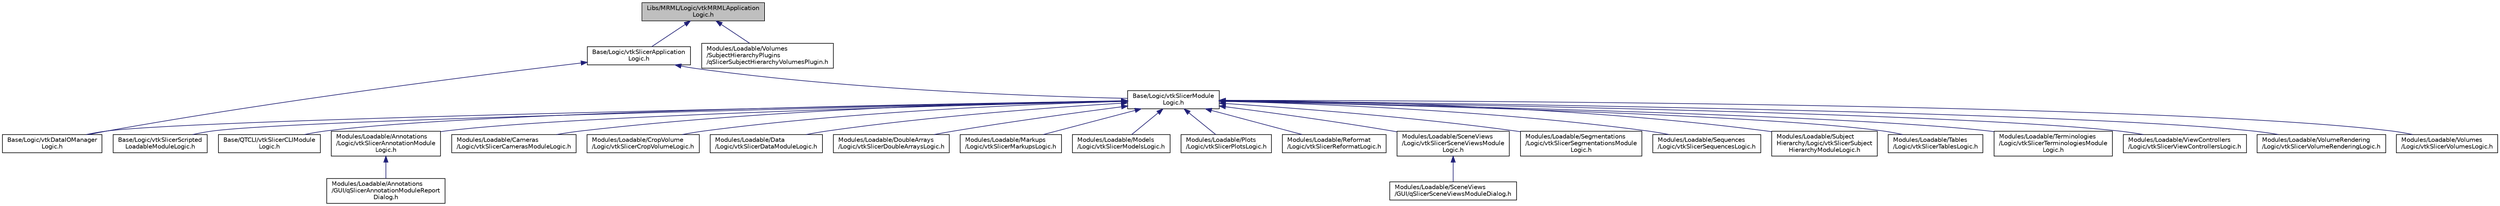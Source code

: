 digraph "Libs/MRML/Logic/vtkMRMLApplicationLogic.h"
{
  bgcolor="transparent";
  edge [fontname="Helvetica",fontsize="10",labelfontname="Helvetica",labelfontsize="10"];
  node [fontname="Helvetica",fontsize="10",shape=record];
  Node10 [label="Libs/MRML/Logic/vtkMRMLApplication\lLogic.h",height=0.2,width=0.4,color="black", fillcolor="grey75", style="filled", fontcolor="black"];
  Node10 -> Node11 [dir="back",color="midnightblue",fontsize="10",style="solid",fontname="Helvetica"];
  Node11 [label="Base/Logic/vtkSlicerApplication\lLogic.h",height=0.2,width=0.4,color="black",URL="$vtkSlicerApplicationLogic_8h.html"];
  Node11 -> Node12 [dir="back",color="midnightblue",fontsize="10",style="solid",fontname="Helvetica"];
  Node12 [label="Base/Logic/vtkSlicerModule\lLogic.h",height=0.2,width=0.4,color="black",URL="$vtkSlicerModuleLogic_8h.html"];
  Node12 -> Node13 [dir="back",color="midnightblue",fontsize="10",style="solid",fontname="Helvetica"];
  Node13 [label="Base/Logic/vtkDataIOManager\lLogic.h",height=0.2,width=0.4,color="black",URL="$vtkDataIOManagerLogic_8h.html"];
  Node12 -> Node14 [dir="back",color="midnightblue",fontsize="10",style="solid",fontname="Helvetica"];
  Node14 [label="Base/Logic/vtkSlicerScripted\lLoadableModuleLogic.h",height=0.2,width=0.4,color="black",URL="$vtkSlicerScriptedLoadableModuleLogic_8h.html"];
  Node12 -> Node15 [dir="back",color="midnightblue",fontsize="10",style="solid",fontname="Helvetica"];
  Node15 [label="Base/QTCLI/vtkSlicerCLIModule\lLogic.h",height=0.2,width=0.4,color="black",URL="$vtkSlicerCLIModuleLogic_8h.html"];
  Node12 -> Node16 [dir="back",color="midnightblue",fontsize="10",style="solid",fontname="Helvetica"];
  Node16 [label="Modules/Loadable/Annotations\l/Logic/vtkSlicerAnnotationModule\lLogic.h",height=0.2,width=0.4,color="black",URL="$vtkSlicerAnnotationModuleLogic_8h.html"];
  Node16 -> Node17 [dir="back",color="midnightblue",fontsize="10",style="solid",fontname="Helvetica"];
  Node17 [label="Modules/Loadable/Annotations\l/GUI/qSlicerAnnotationModuleReport\lDialog.h",height=0.2,width=0.4,color="black",URL="$qSlicerAnnotationModuleReportDialog_8h.html"];
  Node12 -> Node18 [dir="back",color="midnightblue",fontsize="10",style="solid",fontname="Helvetica"];
  Node18 [label="Modules/Loadable/Cameras\l/Logic/vtkSlicerCamerasModuleLogic.h",height=0.2,width=0.4,color="black",URL="$vtkSlicerCamerasModuleLogic_8h.html"];
  Node12 -> Node19 [dir="back",color="midnightblue",fontsize="10",style="solid",fontname="Helvetica"];
  Node19 [label="Modules/Loadable/CropVolume\l/Logic/vtkSlicerCropVolumeLogic.h",height=0.2,width=0.4,color="black",URL="$vtkSlicerCropVolumeLogic_8h.html"];
  Node12 -> Node20 [dir="back",color="midnightblue",fontsize="10",style="solid",fontname="Helvetica"];
  Node20 [label="Modules/Loadable/Data\l/Logic/vtkSlicerDataModuleLogic.h",height=0.2,width=0.4,color="black",URL="$vtkSlicerDataModuleLogic_8h.html"];
  Node12 -> Node21 [dir="back",color="midnightblue",fontsize="10",style="solid",fontname="Helvetica"];
  Node21 [label="Modules/Loadable/DoubleArrays\l/Logic/vtkSlicerDoubleArraysLogic.h",height=0.2,width=0.4,color="black",URL="$vtkSlicerDoubleArraysLogic_8h.html"];
  Node12 -> Node22 [dir="back",color="midnightblue",fontsize="10",style="solid",fontname="Helvetica"];
  Node22 [label="Modules/Loadable/Markups\l/Logic/vtkSlicerMarkupsLogic.h",height=0.2,width=0.4,color="black",URL="$vtkSlicerMarkupsLogic_8h.html"];
  Node12 -> Node23 [dir="back",color="midnightblue",fontsize="10",style="solid",fontname="Helvetica"];
  Node23 [label="Modules/Loadable/Models\l/Logic/vtkSlicerModelsLogic.h",height=0.2,width=0.4,color="black",URL="$vtkSlicerModelsLogic_8h.html"];
  Node12 -> Node24 [dir="back",color="midnightblue",fontsize="10",style="solid",fontname="Helvetica"];
  Node24 [label="Modules/Loadable/Plots\l/Logic/vtkSlicerPlotsLogic.h",height=0.2,width=0.4,color="black",URL="$vtkSlicerPlotsLogic_8h.html"];
  Node12 -> Node25 [dir="back",color="midnightblue",fontsize="10",style="solid",fontname="Helvetica"];
  Node25 [label="Modules/Loadable/Reformat\l/Logic/vtkSlicerReformatLogic.h",height=0.2,width=0.4,color="black",URL="$vtkSlicerReformatLogic_8h.html"];
  Node12 -> Node26 [dir="back",color="midnightblue",fontsize="10",style="solid",fontname="Helvetica"];
  Node26 [label="Modules/Loadable/SceneViews\l/Logic/vtkSlicerSceneViewsModule\lLogic.h",height=0.2,width=0.4,color="black",URL="$vtkSlicerSceneViewsModuleLogic_8h.html"];
  Node26 -> Node27 [dir="back",color="midnightblue",fontsize="10",style="solid",fontname="Helvetica"];
  Node27 [label="Modules/Loadable/SceneViews\l/GUI/qSlicerSceneViewsModuleDialog.h",height=0.2,width=0.4,color="black",URL="$qSlicerSceneViewsModuleDialog_8h.html"];
  Node12 -> Node28 [dir="back",color="midnightblue",fontsize="10",style="solid",fontname="Helvetica"];
  Node28 [label="Modules/Loadable/Segmentations\l/Logic/vtkSlicerSegmentationsModule\lLogic.h",height=0.2,width=0.4,color="black",URL="$vtkSlicerSegmentationsModuleLogic_8h.html"];
  Node12 -> Node29 [dir="back",color="midnightblue",fontsize="10",style="solid",fontname="Helvetica"];
  Node29 [label="Modules/Loadable/Sequences\l/Logic/vtkSlicerSequencesLogic.h",height=0.2,width=0.4,color="black",URL="$vtkSlicerSequencesLogic_8h.html"];
  Node12 -> Node30 [dir="back",color="midnightblue",fontsize="10",style="solid",fontname="Helvetica"];
  Node30 [label="Modules/Loadable/Subject\lHierarchy/Logic/vtkSlicerSubject\lHierarchyModuleLogic.h",height=0.2,width=0.4,color="black",URL="$vtkSlicerSubjectHierarchyModuleLogic_8h.html"];
  Node12 -> Node31 [dir="back",color="midnightblue",fontsize="10",style="solid",fontname="Helvetica"];
  Node31 [label="Modules/Loadable/Tables\l/Logic/vtkSlicerTablesLogic.h",height=0.2,width=0.4,color="black",URL="$vtkSlicerTablesLogic_8h.html"];
  Node12 -> Node32 [dir="back",color="midnightblue",fontsize="10",style="solid",fontname="Helvetica"];
  Node32 [label="Modules/Loadable/Terminologies\l/Logic/vtkSlicerTerminologiesModule\lLogic.h",height=0.2,width=0.4,color="black",URL="$vtkSlicerTerminologiesModuleLogic_8h.html"];
  Node12 -> Node33 [dir="back",color="midnightblue",fontsize="10",style="solid",fontname="Helvetica"];
  Node33 [label="Modules/Loadable/ViewControllers\l/Logic/vtkSlicerViewControllersLogic.h",height=0.2,width=0.4,color="black",URL="$vtkSlicerViewControllersLogic_8h.html"];
  Node12 -> Node34 [dir="back",color="midnightblue",fontsize="10",style="solid",fontname="Helvetica"];
  Node34 [label="Modules/Loadable/VolumeRendering\l/Logic/vtkSlicerVolumeRenderingLogic.h",height=0.2,width=0.4,color="black",URL="$vtkSlicerVolumeRenderingLogic_8h.html"];
  Node12 -> Node35 [dir="back",color="midnightblue",fontsize="10",style="solid",fontname="Helvetica"];
  Node35 [label="Modules/Loadable/Volumes\l/Logic/vtkSlicerVolumesLogic.h",height=0.2,width=0.4,color="black",URL="$vtkSlicerVolumesLogic_8h.html"];
  Node11 -> Node13 [dir="back",color="midnightblue",fontsize="10",style="solid",fontname="Helvetica"];
  Node10 -> Node36 [dir="back",color="midnightblue",fontsize="10",style="solid",fontname="Helvetica"];
  Node36 [label="Modules/Loadable/Volumes\l/SubjectHierarchyPlugins\l/qSlicerSubjectHierarchyVolumesPlugin.h",height=0.2,width=0.4,color="black",URL="$qSlicerSubjectHierarchyVolumesPlugin_8h.html"];
}

